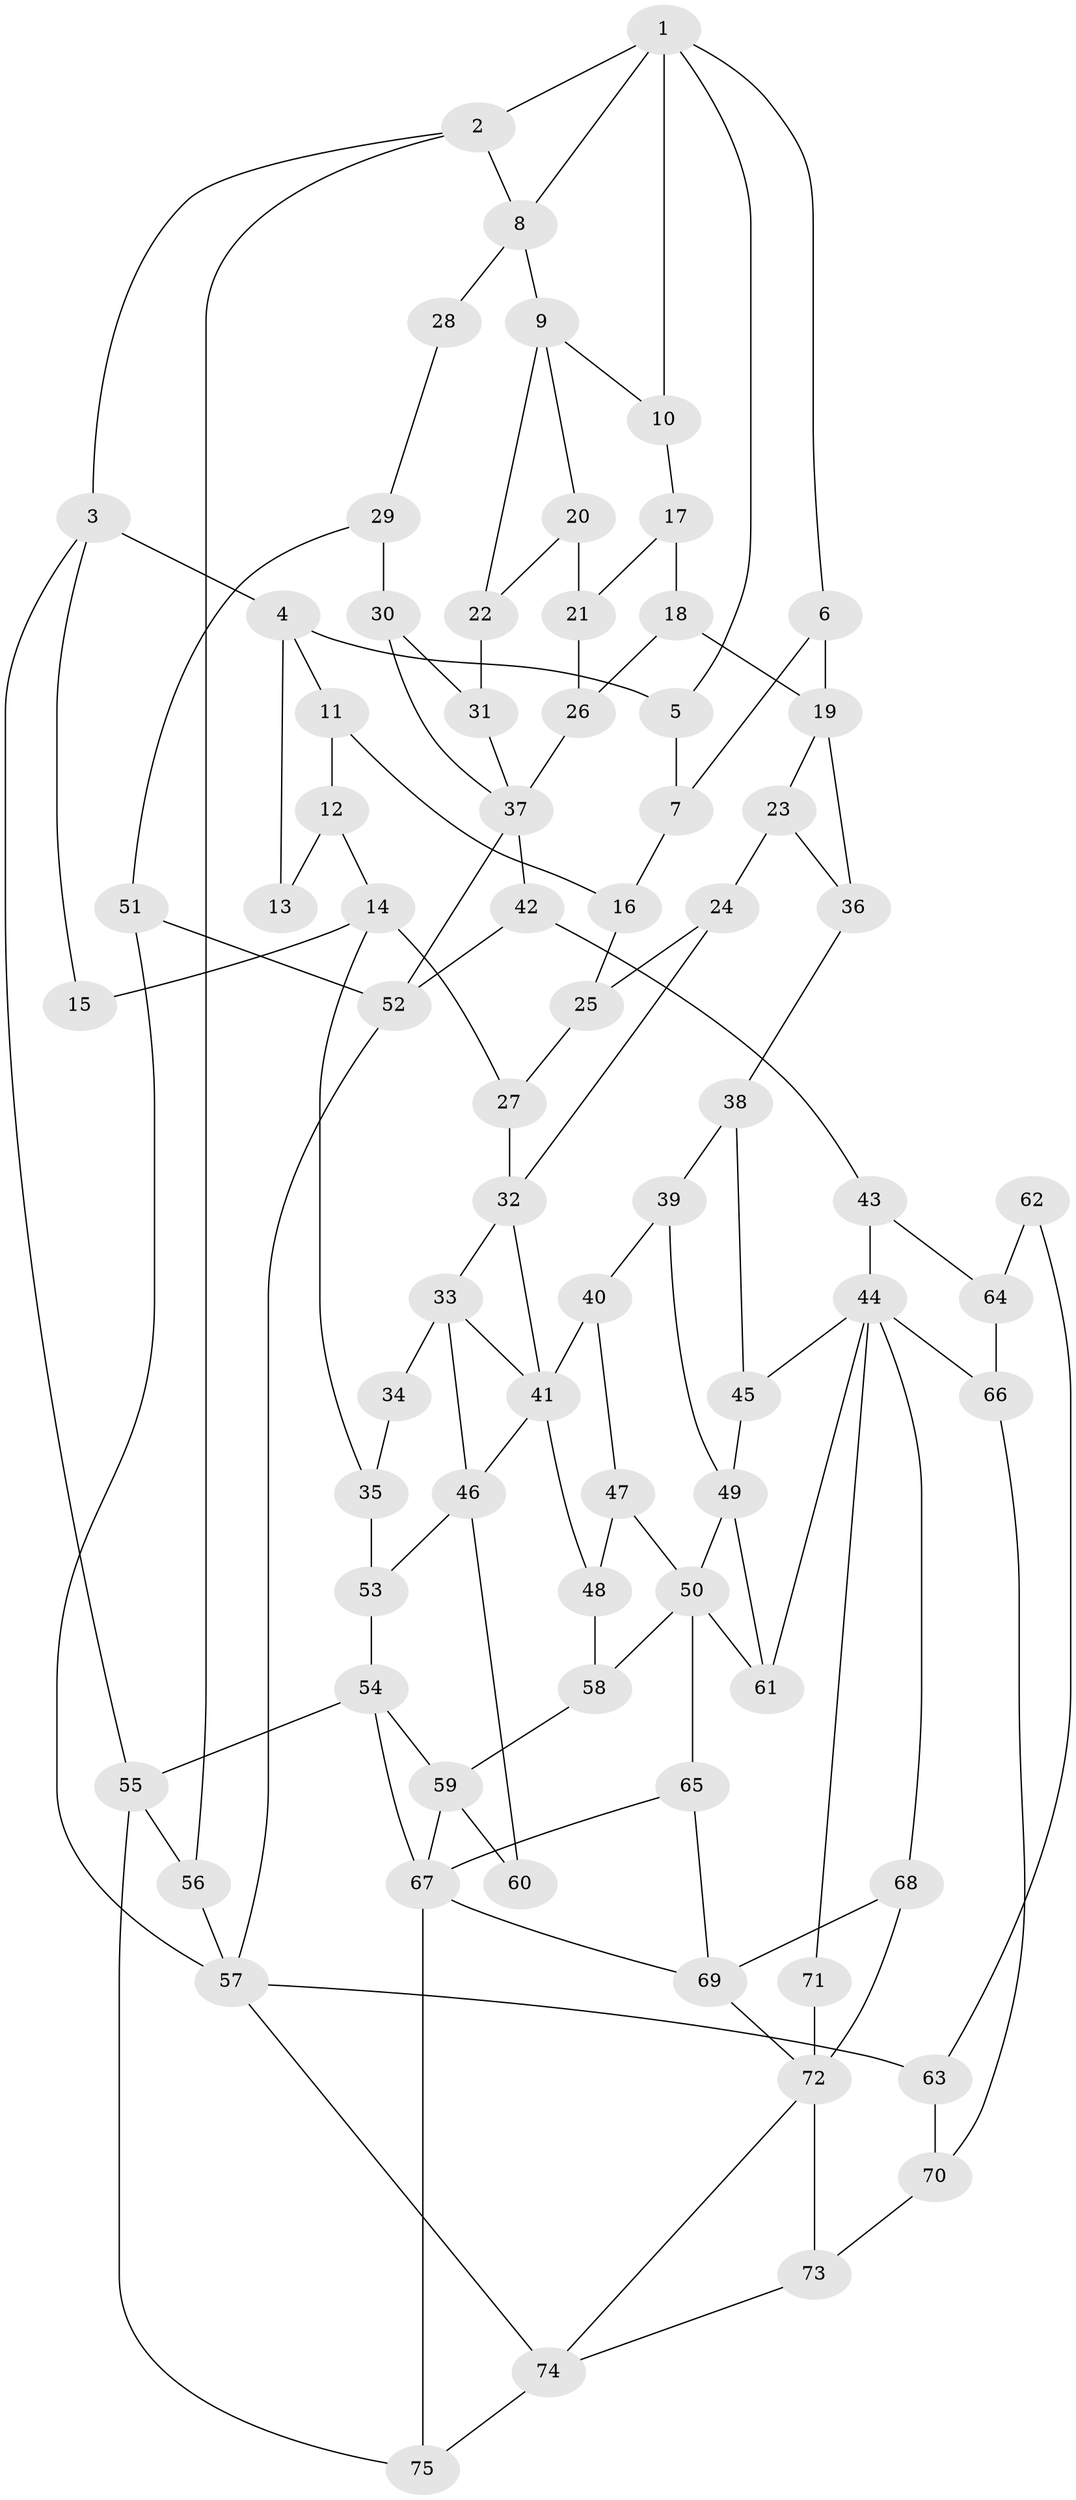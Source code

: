 // original degree distribution, {3: 0.02, 4: 0.22, 6: 0.22, 5: 0.54}
// Generated by graph-tools (version 1.1) at 2025/54/03/04/25 22:54:36]
// undirected, 75 vertices, 126 edges
graph export_dot {
  node [color=gray90,style=filled];
  1;
  2;
  3;
  4;
  5;
  6;
  7;
  8;
  9;
  10;
  11;
  12;
  13;
  14;
  15;
  16;
  17;
  18;
  19;
  20;
  21;
  22;
  23;
  24;
  25;
  26;
  27;
  28;
  29;
  30;
  31;
  32;
  33;
  34;
  35;
  36;
  37;
  38;
  39;
  40;
  41;
  42;
  43;
  44;
  45;
  46;
  47;
  48;
  49;
  50;
  51;
  52;
  53;
  54;
  55;
  56;
  57;
  58;
  59;
  60;
  61;
  62;
  63;
  64;
  65;
  66;
  67;
  68;
  69;
  70;
  71;
  72;
  73;
  74;
  75;
  1 -- 2 [weight=1.0];
  1 -- 5 [weight=1.0];
  1 -- 6 [weight=1.0];
  1 -- 8 [weight=1.0];
  1 -- 10 [weight=1.0];
  2 -- 3 [weight=1.0];
  2 -- 8 [weight=1.0];
  2 -- 56 [weight=1.0];
  3 -- 4 [weight=1.0];
  3 -- 15 [weight=1.0];
  3 -- 55 [weight=1.0];
  4 -- 5 [weight=1.0];
  4 -- 11 [weight=1.0];
  4 -- 13 [weight=1.0];
  5 -- 7 [weight=1.0];
  6 -- 7 [weight=1.0];
  6 -- 19 [weight=2.0];
  7 -- 16 [weight=1.0];
  8 -- 9 [weight=2.0];
  8 -- 28 [weight=2.0];
  9 -- 10 [weight=1.0];
  9 -- 20 [weight=1.0];
  9 -- 22 [weight=1.0];
  10 -- 17 [weight=1.0];
  11 -- 12 [weight=2.0];
  11 -- 16 [weight=1.0];
  12 -- 13 [weight=2.0];
  12 -- 14 [weight=2.0];
  14 -- 15 [weight=2.0];
  14 -- 27 [weight=1.0];
  14 -- 35 [weight=1.0];
  16 -- 25 [weight=1.0];
  17 -- 18 [weight=1.0];
  17 -- 21 [weight=1.0];
  18 -- 19 [weight=2.0];
  18 -- 26 [weight=2.0];
  19 -- 23 [weight=1.0];
  19 -- 36 [weight=1.0];
  20 -- 21 [weight=4.0];
  20 -- 22 [weight=1.0];
  21 -- 26 [weight=1.0];
  22 -- 31 [weight=1.0];
  23 -- 24 [weight=1.0];
  23 -- 36 [weight=1.0];
  24 -- 25 [weight=1.0];
  24 -- 32 [weight=1.0];
  25 -- 27 [weight=1.0];
  26 -- 37 [weight=2.0];
  27 -- 32 [weight=1.0];
  28 -- 29 [weight=1.0];
  29 -- 30 [weight=1.0];
  29 -- 51 [weight=1.0];
  30 -- 31 [weight=1.0];
  30 -- 37 [weight=1.0];
  31 -- 37 [weight=1.0];
  32 -- 33 [weight=2.0];
  32 -- 41 [weight=1.0];
  33 -- 34 [weight=2.0];
  33 -- 41 [weight=1.0];
  33 -- 46 [weight=1.0];
  34 -- 35 [weight=1.0];
  35 -- 53 [weight=1.0];
  36 -- 38 [weight=1.0];
  37 -- 42 [weight=1.0];
  37 -- 52 [weight=1.0];
  38 -- 39 [weight=1.0];
  38 -- 45 [weight=1.0];
  39 -- 40 [weight=1.0];
  39 -- 49 [weight=1.0];
  40 -- 41 [weight=1.0];
  40 -- 47 [weight=1.0];
  41 -- 46 [weight=1.0];
  41 -- 48 [weight=1.0];
  42 -- 43 [weight=1.0];
  42 -- 52 [weight=1.0];
  43 -- 44 [weight=1.0];
  43 -- 64 [weight=1.0];
  44 -- 45 [weight=1.0];
  44 -- 61 [weight=1.0];
  44 -- 66 [weight=1.0];
  44 -- 68 [weight=1.0];
  44 -- 71 [weight=1.0];
  45 -- 49 [weight=1.0];
  46 -- 53 [weight=1.0];
  46 -- 60 [weight=1.0];
  47 -- 48 [weight=1.0];
  47 -- 50 [weight=1.0];
  48 -- 58 [weight=1.0];
  49 -- 50 [weight=1.0];
  49 -- 61 [weight=1.0];
  50 -- 58 [weight=1.0];
  50 -- 61 [weight=1.0];
  50 -- 65 [weight=2.0];
  51 -- 52 [weight=2.0];
  51 -- 57 [weight=1.0];
  52 -- 57 [weight=1.0];
  53 -- 54 [weight=1.0];
  54 -- 55 [weight=1.0];
  54 -- 59 [weight=1.0];
  54 -- 67 [weight=1.0];
  55 -- 56 [weight=1.0];
  55 -- 75 [weight=1.0];
  56 -- 57 [weight=2.0];
  57 -- 63 [weight=1.0];
  57 -- 74 [weight=1.0];
  58 -- 59 [weight=2.0];
  59 -- 60 [weight=2.0];
  59 -- 67 [weight=1.0];
  62 -- 63 [weight=1.0];
  62 -- 64 [weight=1.0];
  63 -- 70 [weight=1.0];
  64 -- 66 [weight=1.0];
  65 -- 67 [weight=1.0];
  65 -- 69 [weight=1.0];
  66 -- 70 [weight=1.0];
  67 -- 69 [weight=1.0];
  67 -- 75 [weight=2.0];
  68 -- 69 [weight=1.0];
  68 -- 72 [weight=1.0];
  69 -- 72 [weight=1.0];
  70 -- 73 [weight=1.0];
  71 -- 72 [weight=2.0];
  72 -- 73 [weight=1.0];
  72 -- 74 [weight=1.0];
  73 -- 74 [weight=1.0];
  74 -- 75 [weight=1.0];
}

